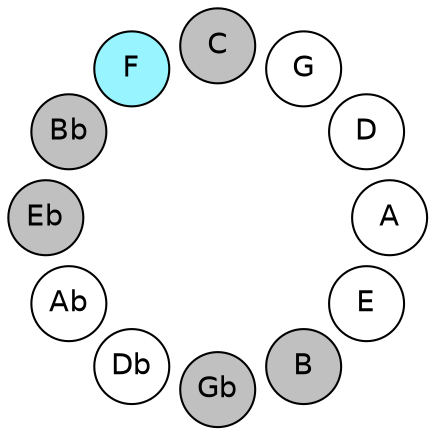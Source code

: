 
graph {

layout = circo;
mindist = .1

node [shape = circle, fontname = Helvetica, margin = 0, style = filled]
edge [style=invis]

subgraph 1 {
	E -- B -- Gb -- Db -- Ab -- Eb -- Bb -- F -- C -- G -- D -- A -- E
}

E [fillcolor = white];
B [fillcolor = gray];
Gb [fillcolor = gray];
Db [fillcolor = white];
Ab [fillcolor = white];
Eb [fillcolor = gray];
Bb [fillcolor = gray];
F [fillcolor = cadetblue1];
C [fillcolor = gray];
G [fillcolor = white];
D [fillcolor = white];
A [fillcolor = white];
}
